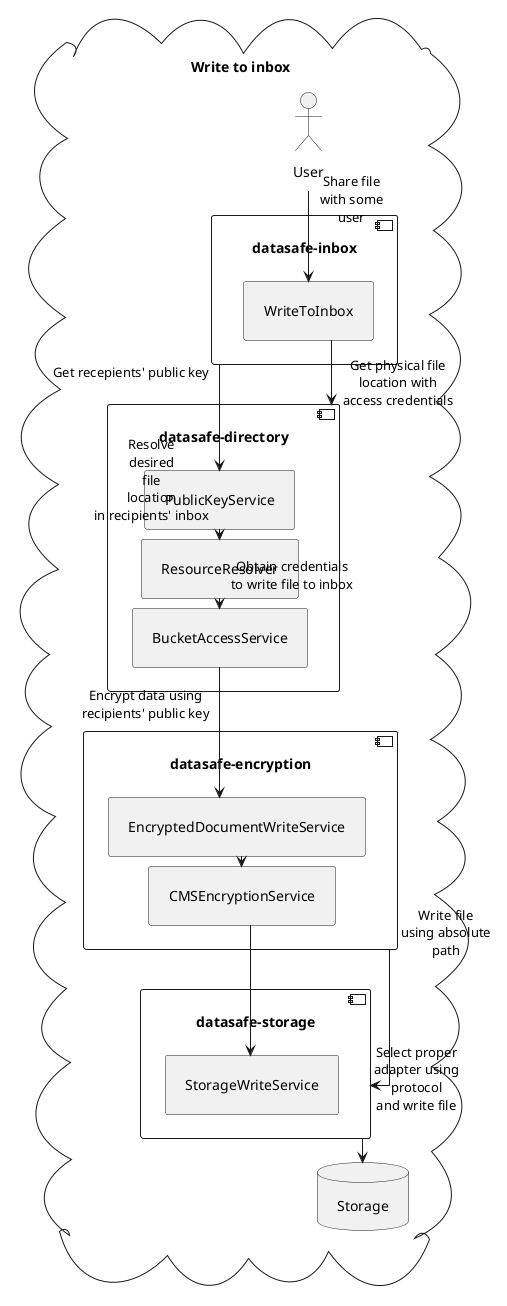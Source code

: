 @startuml

skinparam ranksep 10
skinparam nodesep 10
skinparam linetype ortho
skinparam Padding 10

cloud "Write to inbox" {
    actor User as u

    component datasafe-inbox as inbox {
     rectangle WriteToInbox
    }

    component datasafe-directory as directory {
     rectangle ResourceResolver
     rectangle BucketAccessService
     rectangle PublicKeyService
    }

    component datasafe-encryption as encryption {
     rectangle EncryptedDocumentWriteService
     rectangle CMSEncryptionService
    }

    component datasafe-storage as storage {
     rectangle StorageWriteService
    }

    database "Storage" as PhysicalStorage

    u --> WriteToInbox : Share file\nwith some\nuser
    WriteToInbox --> directory : Get physical file\nlocation with\naccess credentials
    inbox --> PublicKeyService : Get recepients' public key
    PublicKeyService --> ResourceResolver : Resolve\ndesired\nfile\nlocation\nin recipients' inbox
    ResourceResolver --> BucketAccessService : Obtain credentials\nto write file to inbox
    BucketAccessService --> EncryptedDocumentWriteService : Encrypt data using\nrecipients' public key
    EncryptedDocumentWriteService --> CMSEncryptionService
    CMSEncryptionService --> StorageWriteService
    encryption --> storage : Write file\nusing absolute\npath
    storage --> PhysicalStorage : Select proper\nadapter using\nprotocol\nand write file
}

@enduml